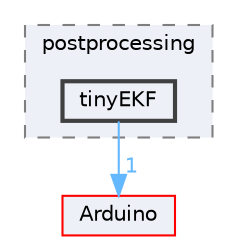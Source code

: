 digraph "Face_Access_inferencing/src/edge-impulse-sdk/classifier/postprocessing/tinyEKF"
{
 // LATEX_PDF_SIZE
  bgcolor="transparent";
  edge [fontname=Helvetica,fontsize=10,labelfontname=Helvetica,labelfontsize=10];
  node [fontname=Helvetica,fontsize=10,shape=box,height=0.2,width=0.4];
  compound=true
  subgraph clusterdir_b08767f3f9811ceede9c6180fa27cbcd {
    graph [ bgcolor="#edf0f7", pencolor="grey50", label="postprocessing", fontname=Helvetica,fontsize=10 style="filled,dashed", URL="dir_b08767f3f9811ceede9c6180fa27cbcd.html",tooltip=""]
  dir_893efbc77f29dbead118af75729bdc90 [label="tinyEKF", fillcolor="#edf0f7", color="grey25", style="filled,bold", URL="dir_893efbc77f29dbead118af75729bdc90.html",tooltip=""];
  }
  dir_a991eec27578c865874ede3d8ec657c2 [label="Arduino", fillcolor="#edf0f7", color="red", style="filled", URL="dir_a991eec27578c865874ede3d8ec657c2.html",tooltip=""];
  dir_893efbc77f29dbead118af75729bdc90->dir_a991eec27578c865874ede3d8ec657c2 [headlabel="1", labeldistance=1.5 headhref="dir_000345_000014.html" href="dir_000345_000014.html" color="steelblue1" fontcolor="steelblue1"];
}

